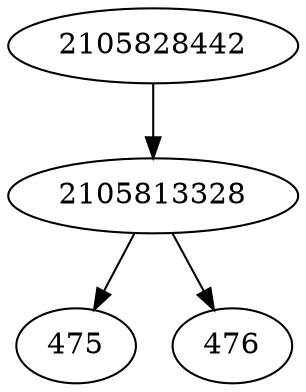 strict digraph  {
2105813328;
2105828442;
475;
476;
2105813328 -> 475;
2105813328 -> 476;
2105828442 -> 2105813328;
}
